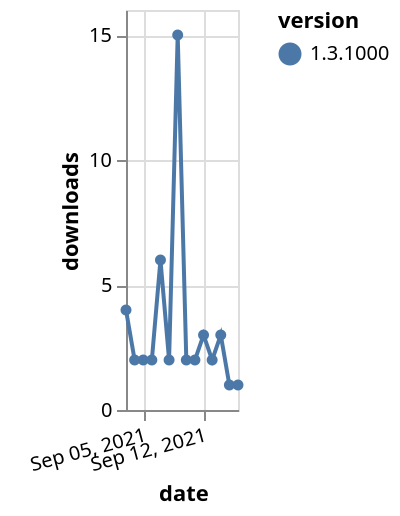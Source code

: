 {"$schema": "https://vega.github.io/schema/vega-lite/v5.json", "description": "A simple bar chart with embedded data.", "data": {"values": [{"date": "2021-09-03", "total": 6662, "delta": 4, "version": "1.3.1000"}, {"date": "2021-09-04", "total": 6664, "delta": 2, "version": "1.3.1000"}, {"date": "2021-09-05", "total": 6666, "delta": 2, "version": "1.3.1000"}, {"date": "2021-09-06", "total": 6668, "delta": 2, "version": "1.3.1000"}, {"date": "2021-09-07", "total": 6674, "delta": 6, "version": "1.3.1000"}, {"date": "2021-09-08", "total": 6676, "delta": 2, "version": "1.3.1000"}, {"date": "2021-09-09", "total": 6691, "delta": 15, "version": "1.3.1000"}, {"date": "2021-09-10", "total": 6693, "delta": 2, "version": "1.3.1000"}, {"date": "2021-09-11", "total": 6695, "delta": 2, "version": "1.3.1000"}, {"date": "2021-09-12", "total": 6698, "delta": 3, "version": "1.3.1000"}, {"date": "2021-09-13", "total": 6700, "delta": 2, "version": "1.3.1000"}, {"date": "2021-09-14", "total": 6703, "delta": 3, "version": "1.3.1000"}, {"date": "2021-09-15", "total": 6704, "delta": 1, "version": "1.3.1000"}, {"date": "2021-09-16", "total": 6705, "delta": 1, "version": "1.3.1000"}]}, "width": "container", "mark": {"type": "line", "point": {"filled": true}}, "encoding": {"x": {"field": "date", "type": "temporal", "timeUnit": "yearmonthdate", "title": "date", "axis": {"labelAngle": -15}}, "y": {"field": "delta", "type": "quantitative", "title": "downloads"}, "color": {"field": "version", "type": "nominal"}, "tooltip": {"field": "delta"}}}